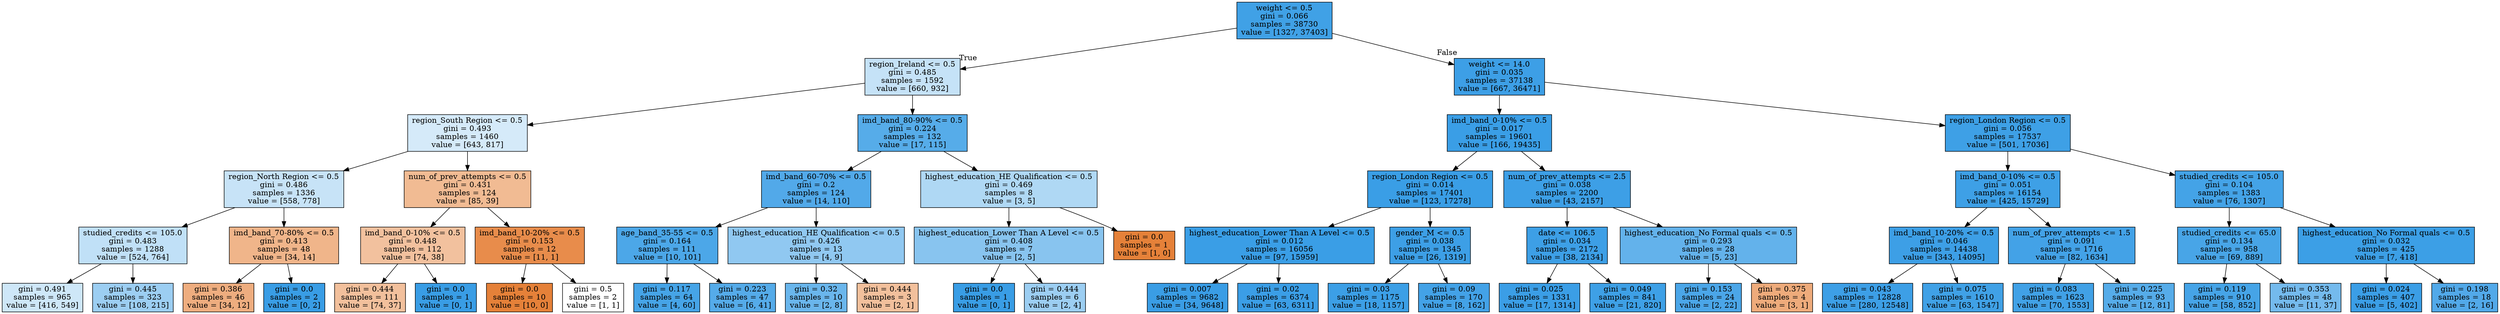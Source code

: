 digraph Tree {
node [shape=box, style="filled", color="black"] ;
0 [label="weight <= 0.5\ngini = 0.066\nsamples = 38730\nvalue = [1327, 37403]", fillcolor="#399de5f6"] ;
1 [label="region_Ireland <= 0.5\ngini = 0.485\nsamples = 1592\nvalue = [660, 932]", fillcolor="#399de54a"] ;
0 -> 1 [labeldistance=2.5, labelangle=45, headlabel="True"] ;
2 [label="region_South Region <= 0.5\ngini = 0.493\nsamples = 1460\nvalue = [643, 817]", fillcolor="#399de536"] ;
1 -> 2 ;
3 [label="region_North Region <= 0.5\ngini = 0.486\nsamples = 1336\nvalue = [558, 778]", fillcolor="#399de548"] ;
2 -> 3 ;
4 [label="studied_credits <= 105.0\ngini = 0.483\nsamples = 1288\nvalue = [524, 764]", fillcolor="#399de550"] ;
3 -> 4 ;
5 [label="gini = 0.491\nsamples = 965\nvalue = [416, 549]", fillcolor="#399de53e"] ;
4 -> 5 ;
6 [label="gini = 0.445\nsamples = 323\nvalue = [108, 215]", fillcolor="#399de57f"] ;
4 -> 6 ;
7 [label="imd_band_70-80% <= 0.5\ngini = 0.413\nsamples = 48\nvalue = [34, 14]", fillcolor="#e5813996"] ;
3 -> 7 ;
8 [label="gini = 0.386\nsamples = 46\nvalue = [34, 12]", fillcolor="#e58139a5"] ;
7 -> 8 ;
9 [label="gini = 0.0\nsamples = 2\nvalue = [0, 2]", fillcolor="#399de5ff"] ;
7 -> 9 ;
10 [label="num_of_prev_attempts <= 0.5\ngini = 0.431\nsamples = 124\nvalue = [85, 39]", fillcolor="#e581398a"] ;
2 -> 10 ;
11 [label="imd_band_0-10% <= 0.5\ngini = 0.448\nsamples = 112\nvalue = [74, 38]", fillcolor="#e581397c"] ;
10 -> 11 ;
12 [label="gini = 0.444\nsamples = 111\nvalue = [74, 37]", fillcolor="#e581397f"] ;
11 -> 12 ;
13 [label="gini = 0.0\nsamples = 1\nvalue = [0, 1]", fillcolor="#399de5ff"] ;
11 -> 13 ;
14 [label="imd_band_10-20% <= 0.5\ngini = 0.153\nsamples = 12\nvalue = [11, 1]", fillcolor="#e58139e8"] ;
10 -> 14 ;
15 [label="gini = 0.0\nsamples = 10\nvalue = [10, 0]", fillcolor="#e58139ff"] ;
14 -> 15 ;
16 [label="gini = 0.5\nsamples = 2\nvalue = [1, 1]", fillcolor="#e5813900"] ;
14 -> 16 ;
17 [label="imd_band_80-90% <= 0.5\ngini = 0.224\nsamples = 132\nvalue = [17, 115]", fillcolor="#399de5d9"] ;
1 -> 17 ;
18 [label="imd_band_60-70% <= 0.5\ngini = 0.2\nsamples = 124\nvalue = [14, 110]", fillcolor="#399de5df"] ;
17 -> 18 ;
19 [label="age_band_35-55 <= 0.5\ngini = 0.164\nsamples = 111\nvalue = [10, 101]", fillcolor="#399de5e6"] ;
18 -> 19 ;
20 [label="gini = 0.117\nsamples = 64\nvalue = [4, 60]", fillcolor="#399de5ee"] ;
19 -> 20 ;
21 [label="gini = 0.223\nsamples = 47\nvalue = [6, 41]", fillcolor="#399de5da"] ;
19 -> 21 ;
22 [label="highest_education_HE Qualification <= 0.5\ngini = 0.426\nsamples = 13\nvalue = [4, 9]", fillcolor="#399de58e"] ;
18 -> 22 ;
23 [label="gini = 0.32\nsamples = 10\nvalue = [2, 8]", fillcolor="#399de5bf"] ;
22 -> 23 ;
24 [label="gini = 0.444\nsamples = 3\nvalue = [2, 1]", fillcolor="#e581397f"] ;
22 -> 24 ;
25 [label="highest_education_HE Qualification <= 0.5\ngini = 0.469\nsamples = 8\nvalue = [3, 5]", fillcolor="#399de566"] ;
17 -> 25 ;
26 [label="highest_education_Lower Than A Level <= 0.5\ngini = 0.408\nsamples = 7\nvalue = [2, 5]", fillcolor="#399de599"] ;
25 -> 26 ;
27 [label="gini = 0.0\nsamples = 1\nvalue = [0, 1]", fillcolor="#399de5ff"] ;
26 -> 27 ;
28 [label="gini = 0.444\nsamples = 6\nvalue = [2, 4]", fillcolor="#399de57f"] ;
26 -> 28 ;
29 [label="gini = 0.0\nsamples = 1\nvalue = [1, 0]", fillcolor="#e58139ff"] ;
25 -> 29 ;
30 [label="weight <= 14.0\ngini = 0.035\nsamples = 37138\nvalue = [667, 36471]", fillcolor="#399de5fa"] ;
0 -> 30 [labeldistance=2.5, labelangle=-45, headlabel="False"] ;
31 [label="imd_band_0-10% <= 0.5\ngini = 0.017\nsamples = 19601\nvalue = [166, 19435]", fillcolor="#399de5fd"] ;
30 -> 31 ;
32 [label="region_London Region <= 0.5\ngini = 0.014\nsamples = 17401\nvalue = [123, 17278]", fillcolor="#399de5fd"] ;
31 -> 32 ;
33 [label="highest_education_Lower Than A Level <= 0.5\ngini = 0.012\nsamples = 16056\nvalue = [97, 15959]", fillcolor="#399de5fd"] ;
32 -> 33 ;
34 [label="gini = 0.007\nsamples = 9682\nvalue = [34, 9648]", fillcolor="#399de5fe"] ;
33 -> 34 ;
35 [label="gini = 0.02\nsamples = 6374\nvalue = [63, 6311]", fillcolor="#399de5fc"] ;
33 -> 35 ;
36 [label="gender_M <= 0.5\ngini = 0.038\nsamples = 1345\nvalue = [26, 1319]", fillcolor="#399de5fa"] ;
32 -> 36 ;
37 [label="gini = 0.03\nsamples = 1175\nvalue = [18, 1157]", fillcolor="#399de5fb"] ;
36 -> 37 ;
38 [label="gini = 0.09\nsamples = 170\nvalue = [8, 162]", fillcolor="#399de5f2"] ;
36 -> 38 ;
39 [label="num_of_prev_attempts <= 2.5\ngini = 0.038\nsamples = 2200\nvalue = [43, 2157]", fillcolor="#399de5fa"] ;
31 -> 39 ;
40 [label="date <= 106.5\ngini = 0.034\nsamples = 2172\nvalue = [38, 2134]", fillcolor="#399de5fa"] ;
39 -> 40 ;
41 [label="gini = 0.025\nsamples = 1331\nvalue = [17, 1314]", fillcolor="#399de5fc"] ;
40 -> 41 ;
42 [label="gini = 0.049\nsamples = 841\nvalue = [21, 820]", fillcolor="#399de5f8"] ;
40 -> 42 ;
43 [label="highest_education_No Formal quals <= 0.5\ngini = 0.293\nsamples = 28\nvalue = [5, 23]", fillcolor="#399de5c8"] ;
39 -> 43 ;
44 [label="gini = 0.153\nsamples = 24\nvalue = [2, 22]", fillcolor="#399de5e8"] ;
43 -> 44 ;
45 [label="gini = 0.375\nsamples = 4\nvalue = [3, 1]", fillcolor="#e58139aa"] ;
43 -> 45 ;
46 [label="region_London Region <= 0.5\ngini = 0.056\nsamples = 17537\nvalue = [501, 17036]", fillcolor="#399de5f8"] ;
30 -> 46 ;
47 [label="imd_band_0-10% <= 0.5\ngini = 0.051\nsamples = 16154\nvalue = [425, 15729]", fillcolor="#399de5f8"] ;
46 -> 47 ;
48 [label="imd_band_10-20% <= 0.5\ngini = 0.046\nsamples = 14438\nvalue = [343, 14095]", fillcolor="#399de5f9"] ;
47 -> 48 ;
49 [label="gini = 0.043\nsamples = 12828\nvalue = [280, 12548]", fillcolor="#399de5f9"] ;
48 -> 49 ;
50 [label="gini = 0.075\nsamples = 1610\nvalue = [63, 1547]", fillcolor="#399de5f5"] ;
48 -> 50 ;
51 [label="num_of_prev_attempts <= 1.5\ngini = 0.091\nsamples = 1716\nvalue = [82, 1634]", fillcolor="#399de5f2"] ;
47 -> 51 ;
52 [label="gini = 0.083\nsamples = 1623\nvalue = [70, 1553]", fillcolor="#399de5f4"] ;
51 -> 52 ;
53 [label="gini = 0.225\nsamples = 93\nvalue = [12, 81]", fillcolor="#399de5d9"] ;
51 -> 53 ;
54 [label="studied_credits <= 105.0\ngini = 0.104\nsamples = 1383\nvalue = [76, 1307]", fillcolor="#399de5f0"] ;
46 -> 54 ;
55 [label="studied_credits <= 65.0\ngini = 0.134\nsamples = 958\nvalue = [69, 889]", fillcolor="#399de5eb"] ;
54 -> 55 ;
56 [label="gini = 0.119\nsamples = 910\nvalue = [58, 852]", fillcolor="#399de5ee"] ;
55 -> 56 ;
57 [label="gini = 0.353\nsamples = 48\nvalue = [11, 37]", fillcolor="#399de5b3"] ;
55 -> 57 ;
58 [label="highest_education_No Formal quals <= 0.5\ngini = 0.032\nsamples = 425\nvalue = [7, 418]", fillcolor="#399de5fb"] ;
54 -> 58 ;
59 [label="gini = 0.024\nsamples = 407\nvalue = [5, 402]", fillcolor="#399de5fc"] ;
58 -> 59 ;
60 [label="gini = 0.198\nsamples = 18\nvalue = [2, 16]", fillcolor="#399de5df"] ;
58 -> 60 ;
}